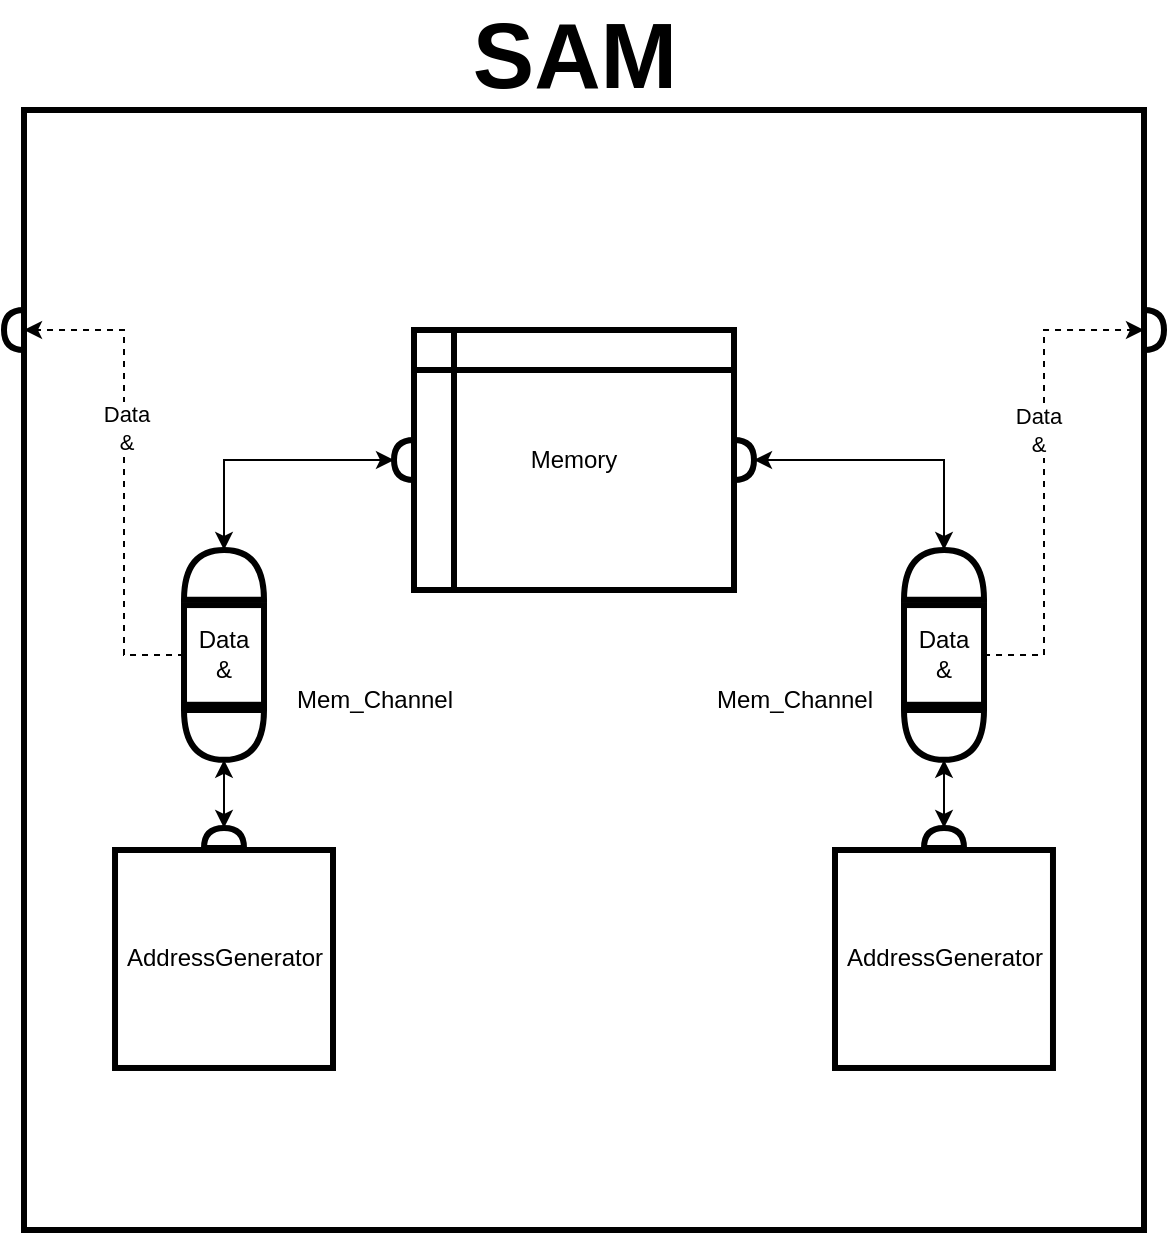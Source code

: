 <mxfile version="13.1.3">
    <diagram id="6hGFLwfOUW9BJ-s0fimq" name="Page-1">
        <mxGraphModel dx="1553" dy="855" grid="1" gridSize="10" guides="1" tooltips="1" connect="1" arrows="1" fold="1" page="1" pageScale="1" pageWidth="827" pageHeight="1169" math="0" shadow="0">
            <root>
                <mxCell id="0"/>
                <mxCell id="1" parent="0"/>
                <mxCell id="48" value="" style="group" vertex="1" connectable="0" parent="1">
                    <mxGeometry x="330" y="20" width="580" height="602" as="geometry"/>
                </mxCell>
                <mxCell id="47" value="" style="group" vertex="1" connectable="0" parent="48">
                    <mxGeometry width="580" height="602" as="geometry"/>
                </mxCell>
                <mxCell id="41" value="" style="whiteSpace=wrap;html=1;aspect=fixed;strokeWidth=3;fillColor=none;" vertex="1" parent="47">
                    <mxGeometry x="10" y="42" width="560" height="560" as="geometry"/>
                </mxCell>
                <mxCell id="3" value="Memory" style="shape=internalStorage;whiteSpace=wrap;html=1;backgroundOutline=1;strokeWidth=3;fillColor=none;" vertex="1" parent="47">
                    <mxGeometry x="205" y="152" width="160" height="130" as="geometry"/>
                </mxCell>
                <mxCell id="10" value="" style="group" vertex="1" connectable="0" parent="47">
                    <mxGeometry x="90.003" y="261.997" width="40.006" height="104.928" as="geometry"/>
                </mxCell>
                <mxCell id="4" value="" style="shape=or;whiteSpace=wrap;html=1;strokeWidth=3;fillColor=none;rotation=-90;" vertex="1" parent="10">
                    <mxGeometry x="7.537" y="-7.537" width="24.928" height="40.002" as="geometry"/>
                </mxCell>
                <mxCell id="5" value="Data&lt;br&gt;&amp;amp;" style="rounded=0;whiteSpace=wrap;html=1;strokeWidth=3;fillColor=none;rotation=90;horizontal=0;direction=north;" vertex="1" parent="10">
                    <mxGeometry x="-4.923" y="32.463" width="49.856" height="40.002" as="geometry"/>
                </mxCell>
                <mxCell id="6" value="" style="shape=or;whiteSpace=wrap;html=1;strokeWidth=3;fillColor=none;rotation=90;" vertex="1" parent="10">
                    <mxGeometry x="7.537" y="72.463" width="24.928" height="40.002" as="geometry"/>
                </mxCell>
                <mxCell id="14" value="" style="shape=or;whiteSpace=wrap;html=1;strokeWidth=3;fillColor=#ffffff;rotation=-180;" vertex="1" parent="47">
                    <mxGeometry x="195" y="207" width="10" height="20" as="geometry"/>
                </mxCell>
                <mxCell id="16" style="edgeStyle=orthogonalEdgeStyle;rounded=0;orthogonalLoop=1;jettySize=auto;html=1;exitX=1;exitY=0.5;exitDx=0;exitDy=0;exitPerimeter=0;entryX=1;entryY=0.5;entryDx=0;entryDy=0;entryPerimeter=0;startArrow=classic;startFill=1;" edge="1" parent="47" source="4" target="14">
                    <mxGeometry relative="1" as="geometry"/>
                </mxCell>
                <mxCell id="19" value="" style="shape=or;whiteSpace=wrap;html=1;strokeWidth=3;fillColor=#ffffff;rotation=0;" vertex="1" parent="47">
                    <mxGeometry x="365" y="207" width="10" height="20" as="geometry"/>
                </mxCell>
                <mxCell id="20" value="" style="group" vertex="1" connectable="0" parent="47">
                    <mxGeometry x="450.003" y="261.997" width="40.006" height="104.928" as="geometry"/>
                </mxCell>
                <mxCell id="21" value="" style="shape=or;whiteSpace=wrap;html=1;strokeWidth=3;fillColor=none;rotation=-90;" vertex="1" parent="20">
                    <mxGeometry x="7.537" y="-7.537" width="24.928" height="40.002" as="geometry"/>
                </mxCell>
                <mxCell id="22" value="Data&lt;br&gt;&amp;amp;" style="rounded=0;whiteSpace=wrap;html=1;strokeWidth=3;fillColor=none;rotation=90;horizontal=0;direction=north;" vertex="1" parent="20">
                    <mxGeometry x="-4.923" y="32.463" width="49.856" height="40.002" as="geometry"/>
                </mxCell>
                <mxCell id="23" value="" style="shape=or;whiteSpace=wrap;html=1;strokeWidth=3;fillColor=none;rotation=90;" vertex="1" parent="20">
                    <mxGeometry x="7.537" y="72.463" width="24.928" height="40.002" as="geometry"/>
                </mxCell>
                <mxCell id="24" style="edgeStyle=orthogonalEdgeStyle;rounded=0;orthogonalLoop=1;jettySize=auto;html=1;entryX=1;entryY=0.5;entryDx=0;entryDy=0;entryPerimeter=0;startArrow=classic;startFill=1;" edge="1" parent="47" source="19" target="21">
                    <mxGeometry relative="1" as="geometry"/>
                </mxCell>
                <mxCell id="25" value="AddressGenerator" style="whiteSpace=wrap;html=1;aspect=fixed;strokeWidth=3;fillColor=none;" vertex="1" parent="47">
                    <mxGeometry x="55.51" y="412" width="108.99" height="108.99" as="geometry"/>
                </mxCell>
                <mxCell id="30" style="edgeStyle=orthogonalEdgeStyle;rounded=0;orthogonalLoop=1;jettySize=auto;html=1;entryX=1;entryY=0.5;entryDx=0;entryDy=0;entryPerimeter=0;startArrow=classic;startFill=1;" edge="1" parent="47" source="27" target="6">
                    <mxGeometry relative="1" as="geometry"/>
                </mxCell>
                <mxCell id="27" value="" style="shape=or;whiteSpace=wrap;html=1;strokeWidth=3;fillColor=#ffffff;rotation=-90;" vertex="1" parent="47">
                    <mxGeometry x="105" y="396" width="10" height="20" as="geometry"/>
                </mxCell>
                <mxCell id="31" style="edgeStyle=orthogonalEdgeStyle;rounded=0;orthogonalLoop=1;jettySize=auto;html=1;entryX=1;entryY=0.5;entryDx=0;entryDy=0;entryPerimeter=0;startArrow=classic;startFill=1;" edge="1" parent="47" source="29" target="23">
                    <mxGeometry relative="1" as="geometry"/>
                </mxCell>
                <mxCell id="29" value="" style="shape=or;whiteSpace=wrap;html=1;strokeWidth=3;fillColor=#ffffff;rotation=-90;" vertex="1" parent="47">
                    <mxGeometry x="465" y="396" width="10" height="20" as="geometry"/>
                </mxCell>
                <mxCell id="32" style="edgeStyle=orthogonalEdgeStyle;rounded=0;orthogonalLoop=1;jettySize=auto;html=1;startArrow=none;startFill=0;dashed=1;entryX=0;entryY=0.5;entryDx=0;entryDy=0;entryPerimeter=0;" edge="1" parent="47" source="5" target="44">
                    <mxGeometry relative="1" as="geometry">
                        <mxPoint x="20" y="152" as="targetPoint"/>
                        <Array as="points">
                            <mxPoint x="60" y="314"/>
                            <mxPoint x="60" y="152"/>
                        </Array>
                    </mxGeometry>
                </mxCell>
                <mxCell id="33" value="Data&lt;br&gt;&amp;amp;" style="edgeLabel;html=1;align=center;verticalAlign=middle;resizable=0;points=[];" vertex="1" connectable="0" parent="32">
                    <mxGeometry x="0.184" y="-1" relative="1" as="geometry">
                        <mxPoint as="offset"/>
                    </mxGeometry>
                </mxCell>
                <mxCell id="34" style="edgeStyle=orthogonalEdgeStyle;rounded=0;orthogonalLoop=1;jettySize=auto;html=1;dashed=1;startArrow=none;startFill=0;entryX=0;entryY=0.5;entryDx=0;entryDy=0;entryPerimeter=0;" edge="1" parent="47" source="22" target="45">
                    <mxGeometry relative="1" as="geometry">
                        <mxPoint x="590" y="182" as="targetPoint"/>
                        <Array as="points">
                            <mxPoint x="520" y="314"/>
                            <mxPoint x="520" y="152"/>
                        </Array>
                    </mxGeometry>
                </mxCell>
                <mxCell id="35" value="Data&lt;br&gt;&amp;amp;" style="edgeLabel;html=1;align=center;verticalAlign=middle;resizable=0;points=[];" vertex="1" connectable="0" parent="34">
                    <mxGeometry x="0.351" y="3" relative="1" as="geometry">
                        <mxPoint y="21.63" as="offset"/>
                    </mxGeometry>
                </mxCell>
                <mxCell id="37" value="Mem_Channel" style="text;html=1;align=center;verticalAlign=middle;resizable=0;points=[];autosize=1;" vertex="1" parent="47">
                    <mxGeometry x="140" y="326.93" width="90" height="20" as="geometry"/>
                </mxCell>
                <mxCell id="38" value="Mem_Channel" style="text;html=1;align=center;verticalAlign=middle;resizable=0;points=[];autosize=1;" vertex="1" parent="47">
                    <mxGeometry x="350" y="326.93" width="90" height="20" as="geometry"/>
                </mxCell>
                <mxCell id="39" value="AddressGenerator" style="whiteSpace=wrap;html=1;aspect=fixed;strokeWidth=3;fillColor=none;" vertex="1" parent="47">
                    <mxGeometry x="415.5" y="412" width="108.99" height="108.99" as="geometry"/>
                </mxCell>
                <mxCell id="44" value="" style="shape=or;whiteSpace=wrap;html=1;strokeWidth=3;fillColor=#ffffff;rotation=-180;" vertex="1" parent="47">
                    <mxGeometry y="142" width="10" height="20" as="geometry"/>
                </mxCell>
                <mxCell id="45" value="" style="shape=or;whiteSpace=wrap;html=1;strokeWidth=3;fillColor=#ffffff;rotation=0;" vertex="1" parent="47">
                    <mxGeometry x="570" y="142" width="10" height="20" as="geometry"/>
                </mxCell>
                <mxCell id="46" value="&lt;b&gt;&lt;font style=&quot;font-size: 46px&quot;&gt;SAM&lt;/font&gt;&lt;/b&gt;" style="text;html=1;align=center;verticalAlign=middle;resizable=0;points=[];autosize=1;" vertex="1" parent="47">
                    <mxGeometry x="225" width="120" height="30" as="geometry"/>
                </mxCell>
            </root>
        </mxGraphModel>
    </diagram>
</mxfile>